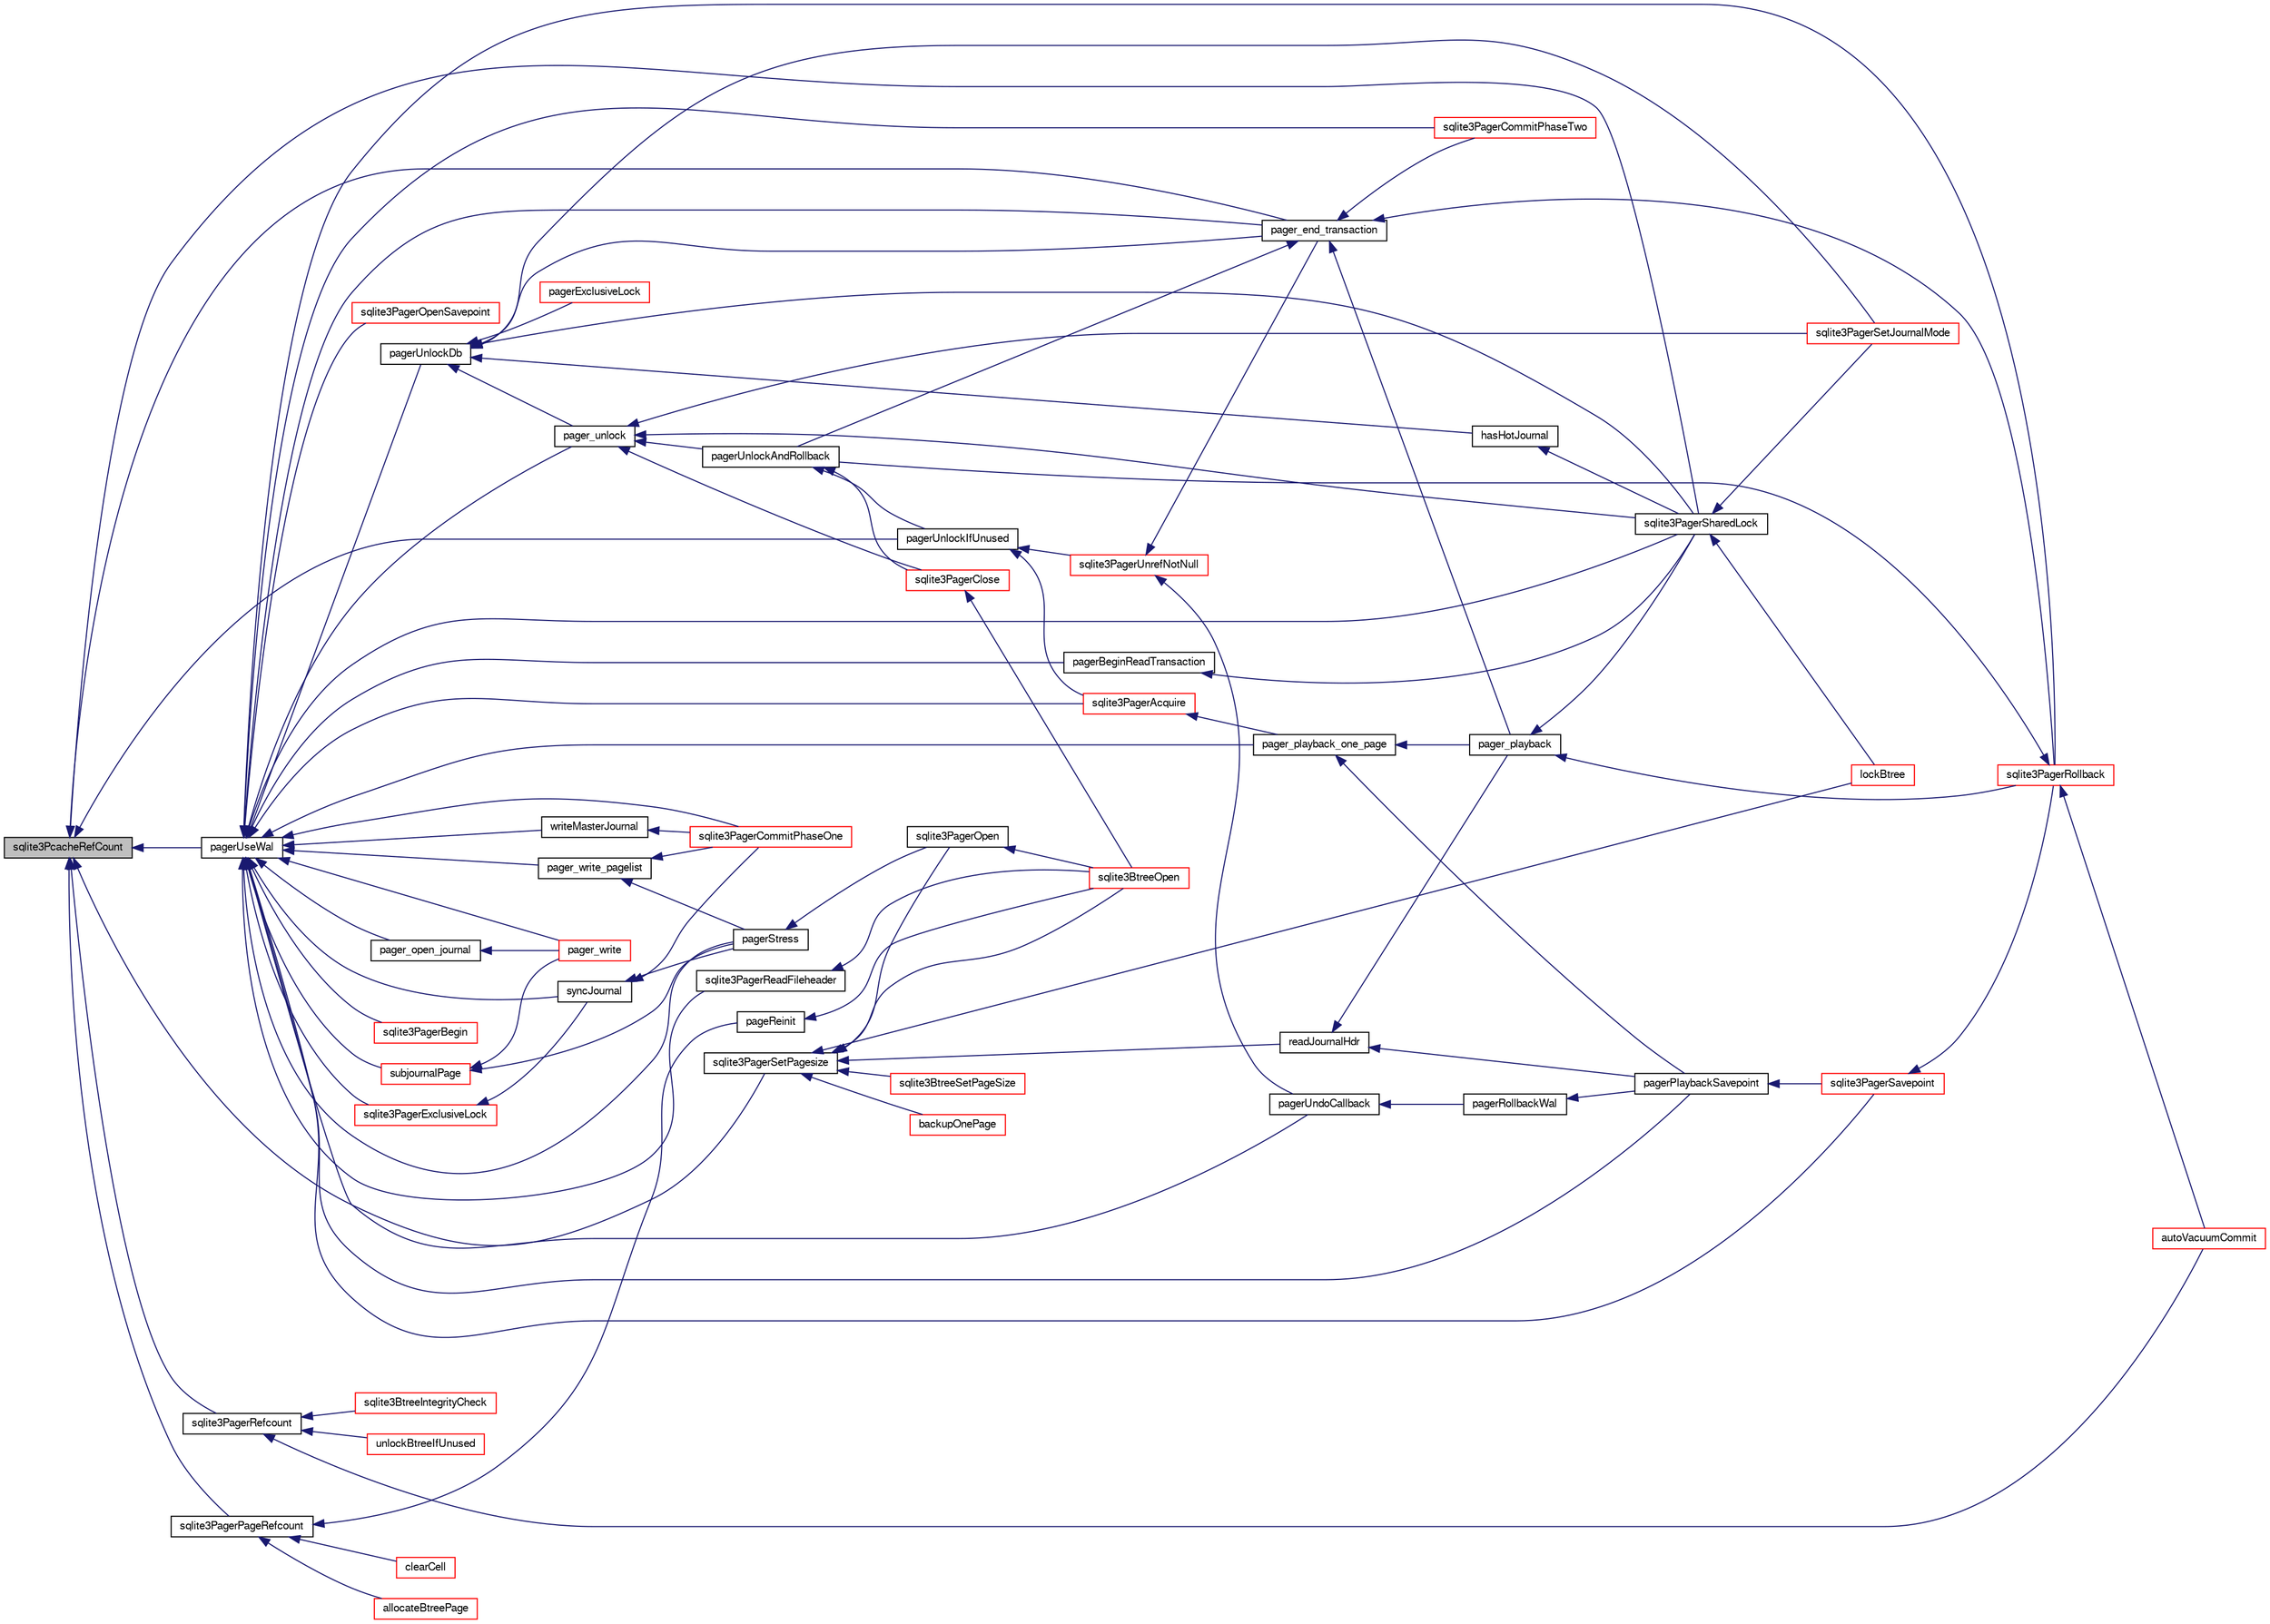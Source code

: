 digraph "sqlite3PcacheRefCount"
{
  edge [fontname="FreeSans",fontsize="10",labelfontname="FreeSans",labelfontsize="10"];
  node [fontname="FreeSans",fontsize="10",shape=record];
  rankdir="LR";
  Node657198 [label="sqlite3PcacheRefCount",height=0.2,width=0.4,color="black", fillcolor="grey75", style="filled", fontcolor="black"];
  Node657198 -> Node657199 [dir="back",color="midnightblue",fontsize="10",style="solid",fontname="FreeSans"];
  Node657199 [label="pagerUseWal",height=0.2,width=0.4,color="black", fillcolor="white", style="filled",URL="$sqlite3_8c.html#a31def80bfe1de9284d635ba190a5eb68"];
  Node657199 -> Node657200 [dir="back",color="midnightblue",fontsize="10",style="solid",fontname="FreeSans"];
  Node657200 [label="pagerUnlockDb",height=0.2,width=0.4,color="black", fillcolor="white", style="filled",URL="$sqlite3_8c.html#a8ac54f19421c76b5045a40b42d282c32"];
  Node657200 -> Node657201 [dir="back",color="midnightblue",fontsize="10",style="solid",fontname="FreeSans"];
  Node657201 [label="pager_unlock",height=0.2,width=0.4,color="black", fillcolor="white", style="filled",URL="$sqlite3_8c.html#a5b54bd09bd76fa68eb6310fbf9bbaf20"];
  Node657201 -> Node657202 [dir="back",color="midnightblue",fontsize="10",style="solid",fontname="FreeSans"];
  Node657202 [label="pagerUnlockAndRollback",height=0.2,width=0.4,color="black", fillcolor="white", style="filled",URL="$sqlite3_8c.html#a02d96b7bf62c3b13ba905d168914518c"];
  Node657202 -> Node657203 [dir="back",color="midnightblue",fontsize="10",style="solid",fontname="FreeSans"];
  Node657203 [label="sqlite3PagerClose",height=0.2,width=0.4,color="red", fillcolor="white", style="filled",URL="$sqlite3_8c.html#af94b1f96b60689fd09422cce2c85f53f"];
  Node657203 -> Node657204 [dir="back",color="midnightblue",fontsize="10",style="solid",fontname="FreeSans"];
  Node657204 [label="sqlite3BtreeOpen",height=0.2,width=0.4,color="red", fillcolor="white", style="filled",URL="$sqlite3_8c.html#a13dcb44dc34af6ce9d38de9c5aa975f9"];
  Node657202 -> Node657476 [dir="back",color="midnightblue",fontsize="10",style="solid",fontname="FreeSans"];
  Node657476 [label="pagerUnlockIfUnused",height=0.2,width=0.4,color="black", fillcolor="white", style="filled",URL="$sqlite3_8c.html#abf547f4276efb6f10262f7fde1e4d065"];
  Node657476 -> Node657477 [dir="back",color="midnightblue",fontsize="10",style="solid",fontname="FreeSans"];
  Node657477 [label="sqlite3PagerAcquire",height=0.2,width=0.4,color="red", fillcolor="white", style="filled",URL="$sqlite3_8c.html#a22a53daafd2bd778cda390312651f994"];
  Node657477 -> Node657478 [dir="back",color="midnightblue",fontsize="10",style="solid",fontname="FreeSans"];
  Node657478 [label="pager_playback_one_page",height=0.2,width=0.4,color="black", fillcolor="white", style="filled",URL="$sqlite3_8c.html#adfca1dee9939482792fe2b4ed982d00e"];
  Node657478 -> Node657479 [dir="back",color="midnightblue",fontsize="10",style="solid",fontname="FreeSans"];
  Node657479 [label="pager_playback",height=0.2,width=0.4,color="black", fillcolor="white", style="filled",URL="$sqlite3_8c.html#a9d9a750a9fc76eb4b668c8a16b164a65"];
  Node657479 -> Node657480 [dir="back",color="midnightblue",fontsize="10",style="solid",fontname="FreeSans"];
  Node657480 [label="sqlite3PagerSharedLock",height=0.2,width=0.4,color="black", fillcolor="white", style="filled",URL="$sqlite3_8c.html#a58c197b629fb6eaacf96c7add57c70df"];
  Node657480 -> Node657481 [dir="back",color="midnightblue",fontsize="10",style="solid",fontname="FreeSans"];
  Node657481 [label="sqlite3PagerSetJournalMode",height=0.2,width=0.4,color="red", fillcolor="white", style="filled",URL="$sqlite3_8c.html#afb929a0a4553cda84de16180ddbd09f7"];
  Node657480 -> Node657482 [dir="back",color="midnightblue",fontsize="10",style="solid",fontname="FreeSans"];
  Node657482 [label="lockBtree",height=0.2,width=0.4,color="red", fillcolor="white", style="filled",URL="$sqlite3_8c.html#a5b808194d3178be15705a420265cee9d"];
  Node657479 -> Node657485 [dir="back",color="midnightblue",fontsize="10",style="solid",fontname="FreeSans"];
  Node657485 [label="sqlite3PagerRollback",height=0.2,width=0.4,color="red", fillcolor="white", style="filled",URL="$sqlite3_8c.html#afdd2ecbb97b7a716892ff6bd10c7dfd0"];
  Node657485 -> Node657202 [dir="back",color="midnightblue",fontsize="10",style="solid",fontname="FreeSans"];
  Node657485 -> Node657486 [dir="back",color="midnightblue",fontsize="10",style="solid",fontname="FreeSans"];
  Node657486 [label="autoVacuumCommit",height=0.2,width=0.4,color="red", fillcolor="white", style="filled",URL="$sqlite3_8c.html#a809d22c6311135ae3048adf41febaef0"];
  Node657478 -> Node657491 [dir="back",color="midnightblue",fontsize="10",style="solid",fontname="FreeSans"];
  Node657491 [label="pagerPlaybackSavepoint",height=0.2,width=0.4,color="black", fillcolor="white", style="filled",URL="$sqlite3_8c.html#aedf76c3b6661c4244cc3e2c5464fd12e"];
  Node657491 -> Node657492 [dir="back",color="midnightblue",fontsize="10",style="solid",fontname="FreeSans"];
  Node657492 [label="sqlite3PagerSavepoint",height=0.2,width=0.4,color="red", fillcolor="white", style="filled",URL="$sqlite3_8c.html#a8b5f1920b6a8b564a47e243868f2c8d4"];
  Node657492 -> Node657485 [dir="back",color="midnightblue",fontsize="10",style="solid",fontname="FreeSans"];
  Node657476 -> Node657550 [dir="back",color="midnightblue",fontsize="10",style="solid",fontname="FreeSans"];
  Node657550 [label="sqlite3PagerUnrefNotNull",height=0.2,width=0.4,color="red", fillcolor="white", style="filled",URL="$sqlite3_8c.html#a4b314f96f09f5c68c94672e420e31ab9"];
  Node657550 -> Node657551 [dir="back",color="midnightblue",fontsize="10",style="solid",fontname="FreeSans"];
  Node657551 [label="pager_end_transaction",height=0.2,width=0.4,color="black", fillcolor="white", style="filled",URL="$sqlite3_8c.html#a0814e2cfab386b1e3ba74528870339fe"];
  Node657551 -> Node657202 [dir="back",color="midnightblue",fontsize="10",style="solid",fontname="FreeSans"];
  Node657551 -> Node657479 [dir="back",color="midnightblue",fontsize="10",style="solid",fontname="FreeSans"];
  Node657551 -> Node657552 [dir="back",color="midnightblue",fontsize="10",style="solid",fontname="FreeSans"];
  Node657552 [label="sqlite3PagerCommitPhaseTwo",height=0.2,width=0.4,color="red", fillcolor="white", style="filled",URL="$sqlite3_8c.html#a18af1df44bbc3ae598f0559f6fc5861e"];
  Node657551 -> Node657485 [dir="back",color="midnightblue",fontsize="10",style="solid",fontname="FreeSans"];
  Node657550 -> Node657554 [dir="back",color="midnightblue",fontsize="10",style="solid",fontname="FreeSans"];
  Node657554 [label="pagerUndoCallback",height=0.2,width=0.4,color="black", fillcolor="white", style="filled",URL="$sqlite3_8c.html#aca578b7eaed97dbbc2219eb67e1de24f"];
  Node657554 -> Node657555 [dir="back",color="midnightblue",fontsize="10",style="solid",fontname="FreeSans"];
  Node657555 [label="pagerRollbackWal",height=0.2,width=0.4,color="black", fillcolor="white", style="filled",URL="$sqlite3_8c.html#a80911cae8e3a137646b54d4e3e52147b"];
  Node657555 -> Node657491 [dir="back",color="midnightblue",fontsize="10",style="solid",fontname="FreeSans"];
  Node657201 -> Node657203 [dir="back",color="midnightblue",fontsize="10",style="solid",fontname="FreeSans"];
  Node657201 -> Node657480 [dir="back",color="midnightblue",fontsize="10",style="solid",fontname="FreeSans"];
  Node657201 -> Node657481 [dir="back",color="midnightblue",fontsize="10",style="solid",fontname="FreeSans"];
  Node657200 -> Node657551 [dir="back",color="midnightblue",fontsize="10",style="solid",fontname="FreeSans"];
  Node657200 -> Node657588 [dir="back",color="midnightblue",fontsize="10",style="solid",fontname="FreeSans"];
  Node657588 [label="hasHotJournal",height=0.2,width=0.4,color="black", fillcolor="white", style="filled",URL="$sqlite3_8c.html#a875dc699b7a0e8ab6ba19170e5096d5e"];
  Node657588 -> Node657480 [dir="back",color="midnightblue",fontsize="10",style="solid",fontname="FreeSans"];
  Node657200 -> Node657480 [dir="back",color="midnightblue",fontsize="10",style="solid",fontname="FreeSans"];
  Node657200 -> Node657481 [dir="back",color="midnightblue",fontsize="10",style="solid",fontname="FreeSans"];
  Node657200 -> Node657589 [dir="back",color="midnightblue",fontsize="10",style="solid",fontname="FreeSans"];
  Node657589 [label="pagerExclusiveLock",height=0.2,width=0.4,color="red", fillcolor="white", style="filled",URL="$sqlite3_8c.html#a7f978cc8af52489d388024ebf2b88112"];
  Node657199 -> Node657594 [dir="back",color="midnightblue",fontsize="10",style="solid",fontname="FreeSans"];
  Node657594 [label="writeMasterJournal",height=0.2,width=0.4,color="black", fillcolor="white", style="filled",URL="$sqlite3_8c.html#a6df09ec3e85ec74c6ee0bbbbe72a8cf3"];
  Node657594 -> Node657558 [dir="back",color="midnightblue",fontsize="10",style="solid",fontname="FreeSans"];
  Node657558 [label="sqlite3PagerCommitPhaseOne",height=0.2,width=0.4,color="red", fillcolor="white", style="filled",URL="$sqlite3_8c.html#a2baf986bff9120486e9acc5951494ea7"];
  Node657199 -> Node657201 [dir="back",color="midnightblue",fontsize="10",style="solid",fontname="FreeSans"];
  Node657199 -> Node657551 [dir="back",color="midnightblue",fontsize="10",style="solid",fontname="FreeSans"];
  Node657199 -> Node657478 [dir="back",color="midnightblue",fontsize="10",style="solid",fontname="FreeSans"];
  Node657199 -> Node657554 [dir="back",color="midnightblue",fontsize="10",style="solid",fontname="FreeSans"];
  Node657199 -> Node657595 [dir="back",color="midnightblue",fontsize="10",style="solid",fontname="FreeSans"];
  Node657595 [label="pagerBeginReadTransaction",height=0.2,width=0.4,color="black", fillcolor="white", style="filled",URL="$sqlite3_8c.html#a4a484b6c404f96050418d965e3cc17a1"];
  Node657595 -> Node657480 [dir="back",color="midnightblue",fontsize="10",style="solid",fontname="FreeSans"];
  Node657199 -> Node657491 [dir="back",color="midnightblue",fontsize="10",style="solid",fontname="FreeSans"];
  Node657199 -> Node657596 [dir="back",color="midnightblue",fontsize="10",style="solid",fontname="FreeSans"];
  Node657596 [label="sqlite3PagerReadFileheader",height=0.2,width=0.4,color="black", fillcolor="white", style="filled",URL="$sqlite3_8c.html#a7f5d7106f696229a68737d16b4046b3a"];
  Node657596 -> Node657204 [dir="back",color="midnightblue",fontsize="10",style="solid",fontname="FreeSans"];
  Node657199 -> Node657597 [dir="back",color="midnightblue",fontsize="10",style="solid",fontname="FreeSans"];
  Node657597 [label="syncJournal",height=0.2,width=0.4,color="black", fillcolor="white", style="filled",URL="$sqlite3_8c.html#a53f9f2b680d397f110a892f8931623c6"];
  Node657597 -> Node657570 [dir="back",color="midnightblue",fontsize="10",style="solid",fontname="FreeSans"];
  Node657570 [label="pagerStress",height=0.2,width=0.4,color="black", fillcolor="white", style="filled",URL="$sqlite3_8c.html#abb21a3a371038e9e3e69af0f21a1b386"];
  Node657570 -> Node657571 [dir="back",color="midnightblue",fontsize="10",style="solid",fontname="FreeSans"];
  Node657571 [label="sqlite3PagerOpen",height=0.2,width=0.4,color="black", fillcolor="white", style="filled",URL="$sqlite3_8c.html#a5b4a74e8a1754922c482b7af19b30611"];
  Node657571 -> Node657204 [dir="back",color="midnightblue",fontsize="10",style="solid",fontname="FreeSans"];
  Node657597 -> Node657558 [dir="back",color="midnightblue",fontsize="10",style="solid",fontname="FreeSans"];
  Node657199 -> Node657572 [dir="back",color="midnightblue",fontsize="10",style="solid",fontname="FreeSans"];
  Node657572 [label="pager_write_pagelist",height=0.2,width=0.4,color="black", fillcolor="white", style="filled",URL="$sqlite3_8c.html#a6287c834edd4d88c1757d45a9d7f7dcc"];
  Node657572 -> Node657570 [dir="back",color="midnightblue",fontsize="10",style="solid",fontname="FreeSans"];
  Node657572 -> Node657558 [dir="back",color="midnightblue",fontsize="10",style="solid",fontname="FreeSans"];
  Node657199 -> Node657598 [dir="back",color="midnightblue",fontsize="10",style="solid",fontname="FreeSans"];
  Node657598 [label="subjournalPage",height=0.2,width=0.4,color="red", fillcolor="white", style="filled",URL="$sqlite3_8c.html#a836f5a13ba09ee3f118ebe73b58591c4"];
  Node657598 -> Node657570 [dir="back",color="midnightblue",fontsize="10",style="solid",fontname="FreeSans"];
  Node657598 -> Node657599 [dir="back",color="midnightblue",fontsize="10",style="solid",fontname="FreeSans"];
  Node657599 [label="pager_write",height=0.2,width=0.4,color="red", fillcolor="white", style="filled",URL="$sqlite3_8c.html#aa5dbf1a9dcccf0aa140b04b81325517f"];
  Node657199 -> Node657570 [dir="back",color="midnightblue",fontsize="10",style="solid",fontname="FreeSans"];
  Node657199 -> Node657480 [dir="back",color="midnightblue",fontsize="10",style="solid",fontname="FreeSans"];
  Node657199 -> Node657477 [dir="back",color="midnightblue",fontsize="10",style="solid",fontname="FreeSans"];
  Node657199 -> Node657600 [dir="back",color="midnightblue",fontsize="10",style="solid",fontname="FreeSans"];
  Node657600 [label="pager_open_journal",height=0.2,width=0.4,color="black", fillcolor="white", style="filled",URL="$sqlite3_8c.html#a9a5224f8941dc99ce19bb0eb24766d00"];
  Node657600 -> Node657599 [dir="back",color="midnightblue",fontsize="10",style="solid",fontname="FreeSans"];
  Node657199 -> Node657601 [dir="back",color="midnightblue",fontsize="10",style="solid",fontname="FreeSans"];
  Node657601 [label="sqlite3PagerBegin",height=0.2,width=0.4,color="red", fillcolor="white", style="filled",URL="$sqlite3_8c.html#a693d0ab5cecd4a8001da6fa21f44d99e"];
  Node657199 -> Node657599 [dir="back",color="midnightblue",fontsize="10",style="solid",fontname="FreeSans"];
  Node657199 -> Node657602 [dir="back",color="midnightblue",fontsize="10",style="solid",fontname="FreeSans"];
  Node657602 [label="sqlite3PagerExclusiveLock",height=0.2,width=0.4,color="red", fillcolor="white", style="filled",URL="$sqlite3_8c.html#a8fe341ad82f247586f5a357fdbdb2a11"];
  Node657602 -> Node657597 [dir="back",color="midnightblue",fontsize="10",style="solid",fontname="FreeSans"];
  Node657199 -> Node657558 [dir="back",color="midnightblue",fontsize="10",style="solid",fontname="FreeSans"];
  Node657199 -> Node657552 [dir="back",color="midnightblue",fontsize="10",style="solid",fontname="FreeSans"];
  Node657199 -> Node657485 [dir="back",color="midnightblue",fontsize="10",style="solid",fontname="FreeSans"];
  Node657199 -> Node657603 [dir="back",color="midnightblue",fontsize="10",style="solid",fontname="FreeSans"];
  Node657603 [label="sqlite3PagerOpenSavepoint",height=0.2,width=0.4,color="red", fillcolor="white", style="filled",URL="$sqlite3_8c.html#a5b4b3aed3fa0147c327fa7497e25be98"];
  Node657199 -> Node657492 [dir="back",color="midnightblue",fontsize="10",style="solid",fontname="FreeSans"];
  Node657198 -> Node657551 [dir="back",color="midnightblue",fontsize="10",style="solid",fontname="FreeSans"];
  Node657198 -> Node657605 [dir="back",color="midnightblue",fontsize="10",style="solid",fontname="FreeSans"];
  Node657605 [label="sqlite3PagerSetPagesize",height=0.2,width=0.4,color="black", fillcolor="white", style="filled",URL="$sqlite3_8c.html#ab668348d5dcc0382c247c74b6358f16e"];
  Node657605 -> Node657606 [dir="back",color="midnightblue",fontsize="10",style="solid",fontname="FreeSans"];
  Node657606 [label="readJournalHdr",height=0.2,width=0.4,color="black", fillcolor="white", style="filled",URL="$sqlite3_8c.html#a4367a6db0dfbaacd476aeecccc99904b"];
  Node657606 -> Node657479 [dir="back",color="midnightblue",fontsize="10",style="solid",fontname="FreeSans"];
  Node657606 -> Node657491 [dir="back",color="midnightblue",fontsize="10",style="solid",fontname="FreeSans"];
  Node657605 -> Node657571 [dir="back",color="midnightblue",fontsize="10",style="solid",fontname="FreeSans"];
  Node657605 -> Node657204 [dir="back",color="midnightblue",fontsize="10",style="solid",fontname="FreeSans"];
  Node657605 -> Node657607 [dir="back",color="midnightblue",fontsize="10",style="solid",fontname="FreeSans"];
  Node657607 [label="sqlite3BtreeSetPageSize",height=0.2,width=0.4,color="red", fillcolor="white", style="filled",URL="$sqlite3_8c.html#ad9c65e8377c831a80e0ac1f108c43f3e"];
  Node657605 -> Node657482 [dir="back",color="midnightblue",fontsize="10",style="solid",fontname="FreeSans"];
  Node657605 -> Node657567 [dir="back",color="midnightblue",fontsize="10",style="solid",fontname="FreeSans"];
  Node657567 [label="backupOnePage",height=0.2,width=0.4,color="red", fillcolor="white", style="filled",URL="$sqlite3_8c.html#a7efb6a8380d746b14e73db99ad3428a2"];
  Node657198 -> Node657480 [dir="back",color="midnightblue",fontsize="10",style="solid",fontname="FreeSans"];
  Node657198 -> Node657476 [dir="back",color="midnightblue",fontsize="10",style="solid",fontname="FreeSans"];
  Node657198 -> Node657610 [dir="back",color="midnightblue",fontsize="10",style="solid",fontname="FreeSans"];
  Node657610 [label="sqlite3PagerRefcount",height=0.2,width=0.4,color="black", fillcolor="white", style="filled",URL="$sqlite3_8c.html#a865a3e27288083a9cdfd8de2ba365d80"];
  Node657610 -> Node657584 [dir="back",color="midnightblue",fontsize="10",style="solid",fontname="FreeSans"];
  Node657584 [label="unlockBtreeIfUnused",height=0.2,width=0.4,color="red", fillcolor="white", style="filled",URL="$sqlite3_8c.html#ada198bfad4d2c61e88bd9317e98cc96c"];
  Node657610 -> Node657486 [dir="back",color="midnightblue",fontsize="10",style="solid",fontname="FreeSans"];
  Node657610 -> Node657549 [dir="back",color="midnightblue",fontsize="10",style="solid",fontname="FreeSans"];
  Node657549 [label="sqlite3BtreeIntegrityCheck",height=0.2,width=0.4,color="red", fillcolor="white", style="filled",URL="$sqlite3_8c.html#aa00011902d9e5ba26452d147c43fa1d8"];
  Node657198 -> Node657611 [dir="back",color="midnightblue",fontsize="10",style="solid",fontname="FreeSans"];
  Node657611 [label="sqlite3PagerPageRefcount",height=0.2,width=0.4,color="black", fillcolor="white", style="filled",URL="$sqlite3_8c.html#a02362e6744d4431e328d760bef635a19"];
  Node657611 -> Node657612 [dir="back",color="midnightblue",fontsize="10",style="solid",fontname="FreeSans"];
  Node657612 [label="pageReinit",height=0.2,width=0.4,color="black", fillcolor="white", style="filled",URL="$sqlite3_8c.html#aa27cac56390e92c5ef6d566ee7defb59"];
  Node657612 -> Node657204 [dir="back",color="midnightblue",fontsize="10",style="solid",fontname="FreeSans"];
  Node657611 -> Node657542 [dir="back",color="midnightblue",fontsize="10",style="solid",fontname="FreeSans"];
  Node657542 [label="allocateBtreePage",height=0.2,width=0.4,color="red", fillcolor="white", style="filled",URL="$sqlite3_8c.html#ae84ce1103eabfe9455a6a59e6cec4a33"];
  Node657611 -> Node657541 [dir="back",color="midnightblue",fontsize="10",style="solid",fontname="FreeSans"];
  Node657541 [label="clearCell",height=0.2,width=0.4,color="red", fillcolor="white", style="filled",URL="$sqlite3_8c.html#acde9692b1b53b7e35fa3ee62c01a0341"];
}
